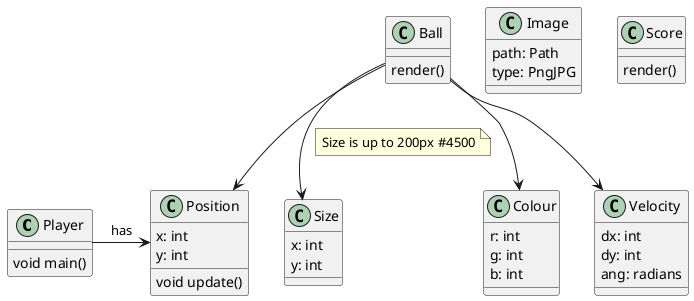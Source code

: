 @startuml
class Player{
void main()
}

class Position{
void update()
x: int
y: int
}


Player -> Position: has
class Ball{
render()
}


class Size{
x: int
y: int
}

class Colour{
r: int
g: int
b: int
}


class Velocity{
dx: int
dy: int
ang: radians
}

class Image{
path: Path
type: PngJPG
}

Ball --> Size
note on link : Size is up to 200px #4500
Ball --> Colour
Ball --> Position
Ball --> Velocity

class Score{

render()

}
@enduml